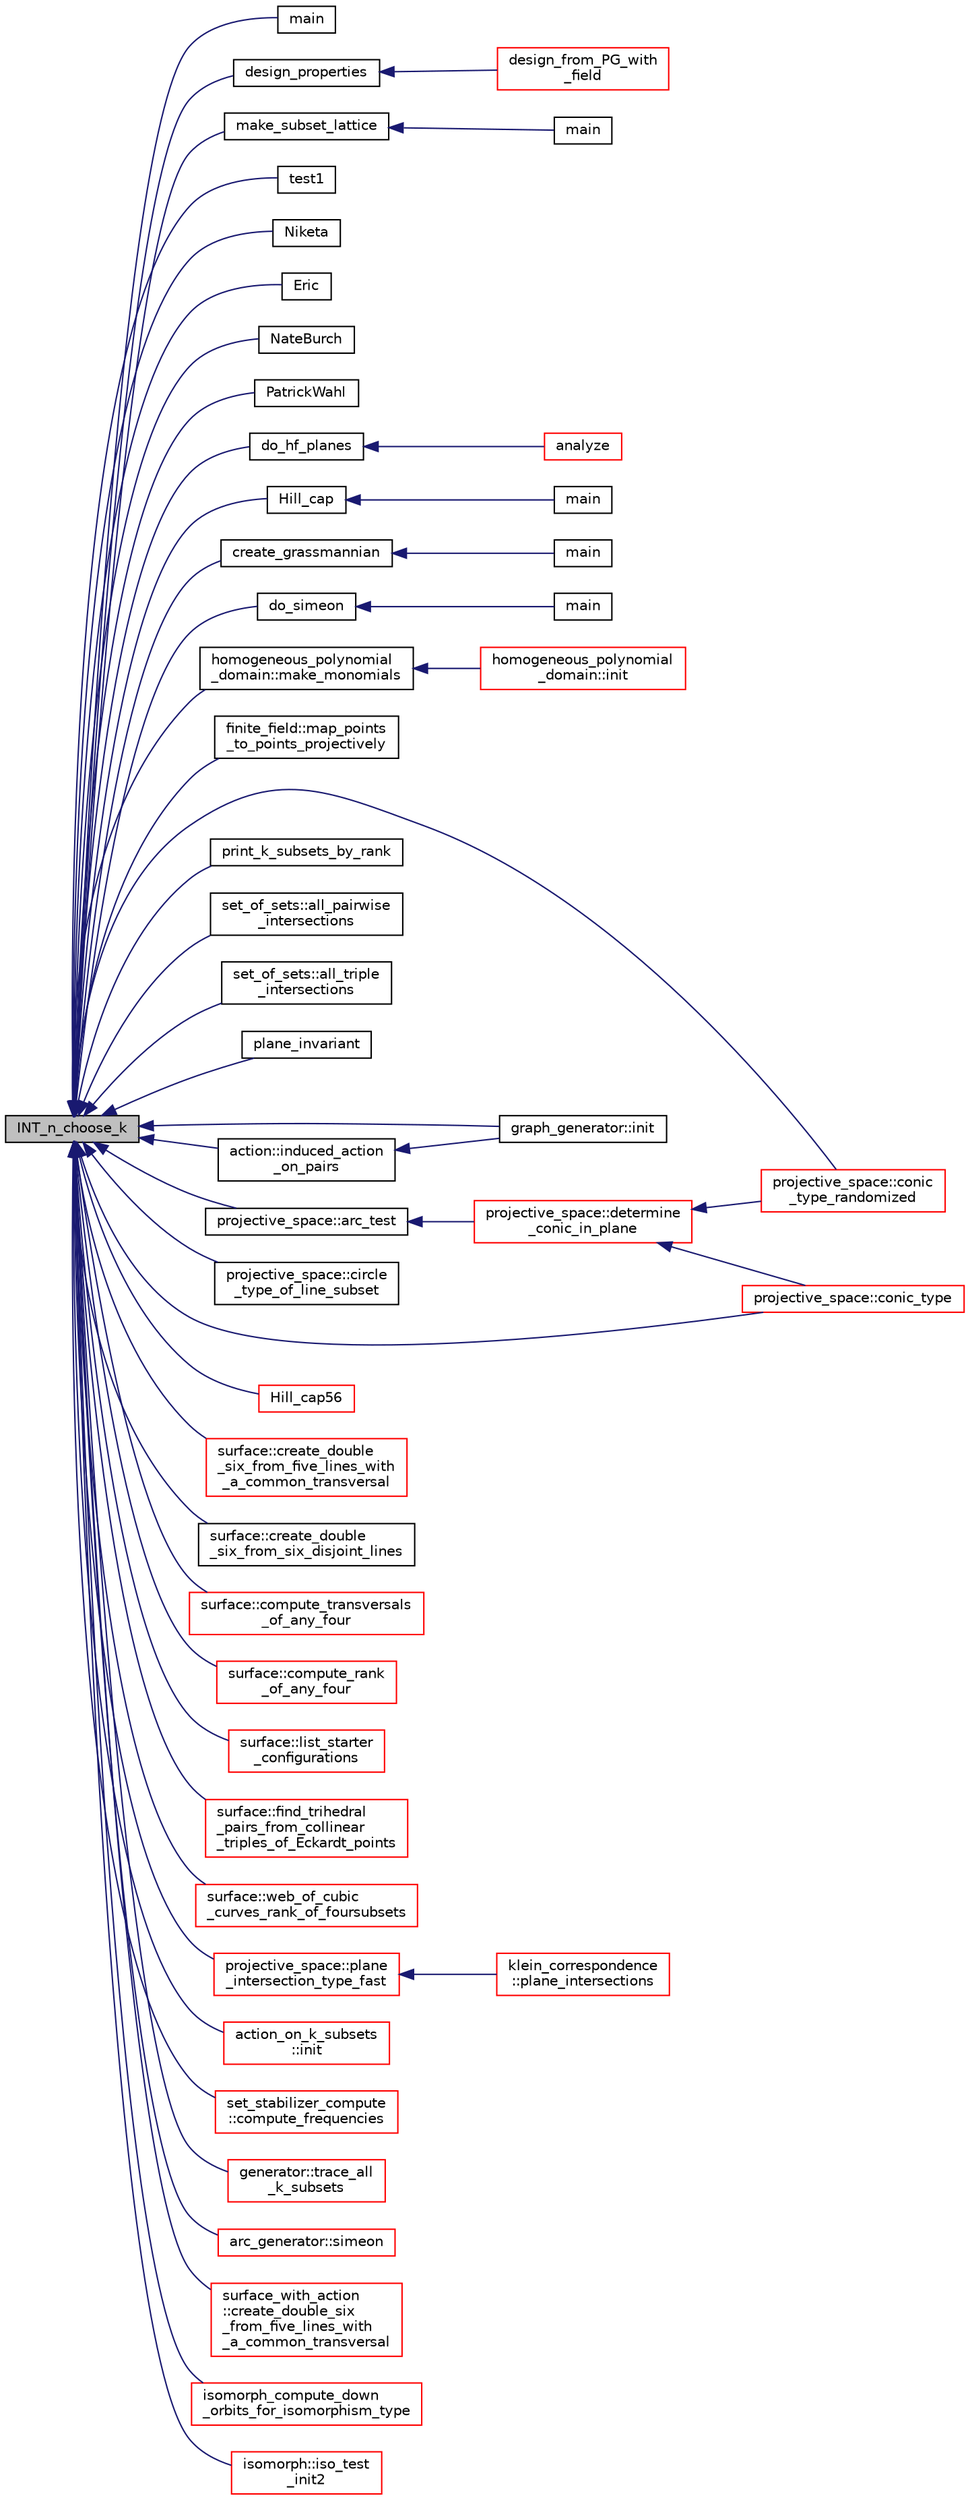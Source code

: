 digraph "INT_n_choose_k"
{
  edge [fontname="Helvetica",fontsize="10",labelfontname="Helvetica",labelfontsize="10"];
  node [fontname="Helvetica",fontsize="10",shape=record];
  rankdir="LR";
  Node707 [label="INT_n_choose_k",height=0.2,width=0.4,color="black", fillcolor="grey75", style="filled", fontcolor="black"];
  Node707 -> Node708 [dir="back",color="midnightblue",fontsize="10",style="solid",fontname="Helvetica"];
  Node708 [label="main",height=0.2,width=0.4,color="black", fillcolor="white", style="filled",URL="$df/d31/all__k__subsets_8_c.html#a3c04138a5bfe5d72780bb7e82a18e627"];
  Node707 -> Node709 [dir="back",color="midnightblue",fontsize="10",style="solid",fontname="Helvetica"];
  Node709 [label="design_properties",height=0.2,width=0.4,color="black", fillcolor="white", style="filled",URL="$d9/dc2/apps_2combinatorics_2design_8_c.html#a7d7aac893d68b4a25d1ab91b57ae2af1"];
  Node709 -> Node710 [dir="back",color="midnightblue",fontsize="10",style="solid",fontname="Helvetica"];
  Node710 [label="design_from_PG_with\l_field",height=0.2,width=0.4,color="red", fillcolor="white", style="filled",URL="$d9/dc2/apps_2combinatorics_2design_8_c.html#a5d0ddbe05228e631bc5fc469bc9ba6dd"];
  Node707 -> Node713 [dir="back",color="midnightblue",fontsize="10",style="solid",fontname="Helvetica"];
  Node713 [label="make_subset_lattice",height=0.2,width=0.4,color="black", fillcolor="white", style="filled",URL="$da/d78/poset__of__subsets_8_c.html#a9dc920908674ae38d5c24d78f5566e34"];
  Node713 -> Node714 [dir="back",color="midnightblue",fontsize="10",style="solid",fontname="Helvetica"];
  Node714 [label="main",height=0.2,width=0.4,color="black", fillcolor="white", style="filled",URL="$da/d78/poset__of__subsets_8_c.html#a3c04138a5bfe5d72780bb7e82a18e627"];
  Node707 -> Node715 [dir="back",color="midnightblue",fontsize="10",style="solid",fontname="Helvetica"];
  Node715 [label="test1",height=0.2,width=0.4,color="black", fillcolor="white", style="filled",URL="$d5/d3f/test_8_c.html#a1440a7779ac56f47a3f355ce4a8c7da0"];
  Node707 -> Node716 [dir="back",color="midnightblue",fontsize="10",style="solid",fontname="Helvetica"];
  Node716 [label="Niketa",height=0.2,width=0.4,color="black", fillcolor="white", style="filled",URL="$d5/d3f/test_8_c.html#ae7257418a404ff6595e48501301ce1e6"];
  Node707 -> Node717 [dir="back",color="midnightblue",fontsize="10",style="solid",fontname="Helvetica"];
  Node717 [label="Eric",height=0.2,width=0.4,color="black", fillcolor="white", style="filled",URL="$d5/d3f/test_8_c.html#a6ef9140cdb0e33ceaf40e9e448ae37a4"];
  Node707 -> Node718 [dir="back",color="midnightblue",fontsize="10",style="solid",fontname="Helvetica"];
  Node718 [label="NateBurch",height=0.2,width=0.4,color="black", fillcolor="white", style="filled",URL="$d5/d3f/test_8_c.html#a4e0da8dc83e2511a096f7d30abf5fbd2"];
  Node707 -> Node719 [dir="back",color="midnightblue",fontsize="10",style="solid",fontname="Helvetica"];
  Node719 [label="PatrickWahl",height=0.2,width=0.4,color="black", fillcolor="white", style="filled",URL="$d5/d3f/test_8_c.html#a2d76029ac609fabf6fcf7883b0a7aa7c"];
  Node707 -> Node720 [dir="back",color="midnightblue",fontsize="10",style="solid",fontname="Helvetica"];
  Node720 [label="graph_generator::init",height=0.2,width=0.4,color="black", fillcolor="white", style="filled",URL="$d9/d91/classgraph__generator.html#acd2ec07214d869173eb1c9ffb3ec0312"];
  Node707 -> Node721 [dir="back",color="midnightblue",fontsize="10",style="solid",fontname="Helvetica"];
  Node721 [label="do_hf_planes",height=0.2,width=0.4,color="black", fillcolor="white", style="filled",URL="$da/d90/analyze_8_c.html#adf9effb991b2333b4c8b174b3144c88e"];
  Node721 -> Node722 [dir="back",color="midnightblue",fontsize="10",style="solid",fontname="Helvetica"];
  Node722 [label="analyze",height=0.2,width=0.4,color="red", fillcolor="white", style="filled",URL="$da/d90/analyze_8_c.html#aa0c05ca3fc5b1b83451c5a4928234f5e"];
  Node707 -> Node724 [dir="back",color="midnightblue",fontsize="10",style="solid",fontname="Helvetica"];
  Node724 [label="Hill_cap",height=0.2,width=0.4,color="black", fillcolor="white", style="filled",URL="$da/d28/hill_8_c.html#a7c2543fe497e681d4b492b16ea7f933e"];
  Node724 -> Node725 [dir="back",color="midnightblue",fontsize="10",style="solid",fontname="Helvetica"];
  Node725 [label="main",height=0.2,width=0.4,color="black", fillcolor="white", style="filled",URL="$da/d28/hill_8_c.html#a217dbf8b442f20279ea00b898af96f52"];
  Node707 -> Node726 [dir="back",color="midnightblue",fontsize="10",style="solid",fontname="Helvetica"];
  Node726 [label="create_grassmannian",height=0.2,width=0.4,color="black", fillcolor="white", style="filled",URL="$d9/d3a/make__grassmannian_8_c.html#adabd515cf859c5600117fe5be3e5e868"];
  Node726 -> Node727 [dir="back",color="midnightblue",fontsize="10",style="solid",fontname="Helvetica"];
  Node727 [label="main",height=0.2,width=0.4,color="black", fillcolor="white", style="filled",URL="$d9/d3a/make__grassmannian_8_c.html#a3c04138a5bfe5d72780bb7e82a18e627"];
  Node707 -> Node728 [dir="back",color="midnightblue",fontsize="10",style="solid",fontname="Helvetica"];
  Node728 [label="do_simeon",height=0.2,width=0.4,color="black", fillcolor="white", style="filled",URL="$d5/d13/simeon_8_c.html#a36cf3f9cb484fa44da7a7dfcbe9385d0"];
  Node728 -> Node729 [dir="back",color="midnightblue",fontsize="10",style="solid",fontname="Helvetica"];
  Node729 [label="main",height=0.2,width=0.4,color="black", fillcolor="white", style="filled",URL="$d5/d13/simeon_8_c.html#ae66f6b31b5ad750f1fe042a706a4e3d4"];
  Node707 -> Node730 [dir="back",color="midnightblue",fontsize="10",style="solid",fontname="Helvetica"];
  Node730 [label="finite_field::map_points\l_to_points_projectively",height=0.2,width=0.4,color="black", fillcolor="white", style="filled",URL="$df/d5a/classfinite__field.html#a6ebf38250033b090baa12391d9a9cd98"];
  Node707 -> Node731 [dir="back",color="midnightblue",fontsize="10",style="solid",fontname="Helvetica"];
  Node731 [label="homogeneous_polynomial\l_domain::make_monomials",height=0.2,width=0.4,color="black", fillcolor="white", style="filled",URL="$d2/da7/classhomogeneous__polynomial__domain.html#a467ad10c570859dbcf637a43993ceb57"];
  Node731 -> Node732 [dir="back",color="midnightblue",fontsize="10",style="solid",fontname="Helvetica"];
  Node732 [label="homogeneous_polynomial\l_domain::init",height=0.2,width=0.4,color="red", fillcolor="white", style="filled",URL="$d2/da7/classhomogeneous__polynomial__domain.html#ad7d4e08b895afb895147322732228d3a"];
  Node707 -> Node743 [dir="back",color="midnightblue",fontsize="10",style="solid",fontname="Helvetica"];
  Node743 [label="print_k_subsets_by_rank",height=0.2,width=0.4,color="black", fillcolor="white", style="filled",URL="$d2/d23/combinatorics_8h.html#a573a66b52b275979fcd61939288879a3"];
  Node707 -> Node744 [dir="back",color="midnightblue",fontsize="10",style="solid",fontname="Helvetica"];
  Node744 [label="set_of_sets::all_pairwise\l_intersections",height=0.2,width=0.4,color="black", fillcolor="white", style="filled",URL="$da/dd6/classset__of__sets.html#ad4bd9ef19f5db68c7b55eed69aa1716b"];
  Node707 -> Node745 [dir="back",color="midnightblue",fontsize="10",style="solid",fontname="Helvetica"];
  Node745 [label="set_of_sets::all_triple\l_intersections",height=0.2,width=0.4,color="black", fillcolor="white", style="filled",URL="$da/dd6/classset__of__sets.html#aec727ebd1a06dfa3307b07179770d4bf"];
  Node707 -> Node746 [dir="back",color="midnightblue",fontsize="10",style="solid",fontname="Helvetica"];
  Node746 [label="plane_invariant",height=0.2,width=0.4,color="black", fillcolor="white", style="filled",URL="$d4/d67/geometry_8h.html#a8cf23c42f17766e6ae13094522b91f19"];
  Node707 -> Node747 [dir="back",color="midnightblue",fontsize="10",style="solid",fontname="Helvetica"];
  Node747 [label="projective_space::arc_test",height=0.2,width=0.4,color="black", fillcolor="white", style="filled",URL="$d2/d17/classprojective__space.html#a065c2c15235080040332e0b5ea5b5a60"];
  Node747 -> Node748 [dir="back",color="midnightblue",fontsize="10",style="solid",fontname="Helvetica"];
  Node748 [label="projective_space::determine\l_conic_in_plane",height=0.2,width=0.4,color="red", fillcolor="white", style="filled",URL="$d2/d17/classprojective__space.html#ad37dfe343cac13cc6c90e1fabf77ce14"];
  Node748 -> Node764 [dir="back",color="midnightblue",fontsize="10",style="solid",fontname="Helvetica"];
  Node764 [label="projective_space::conic\l_type_randomized",height=0.2,width=0.4,color="red", fillcolor="white", style="filled",URL="$d2/d17/classprojective__space.html#af486b51daa10b4de0c8b50fb5c1c2ee7"];
  Node748 -> Node768 [dir="back",color="midnightblue",fontsize="10",style="solid",fontname="Helvetica"];
  Node768 [label="projective_space::conic_type",height=0.2,width=0.4,color="red", fillcolor="white", style="filled",URL="$d2/d17/classprojective__space.html#af5a8dcbc4bbe1638c3037b949b3b3306"];
  Node707 -> Node772 [dir="back",color="midnightblue",fontsize="10",style="solid",fontname="Helvetica"];
  Node772 [label="projective_space::circle\l_type_of_line_subset",height=0.2,width=0.4,color="black", fillcolor="white", style="filled",URL="$d2/d17/classprojective__space.html#ab736c4232b0839af699950c8933be60e"];
  Node707 -> Node773 [dir="back",color="midnightblue",fontsize="10",style="solid",fontname="Helvetica"];
  Node773 [label="projective_space::plane\l_intersection_type_fast",height=0.2,width=0.4,color="red", fillcolor="white", style="filled",URL="$d2/d17/classprojective__space.html#ac67be7eb594ae22dc8f1e5235f341d2d"];
  Node773 -> Node774 [dir="back",color="midnightblue",fontsize="10",style="solid",fontname="Helvetica"];
  Node774 [label="klein_correspondence\l::plane_intersections",height=0.2,width=0.4,color="red", fillcolor="white", style="filled",URL="$d7/d99/classklein__correspondence.html#a561aa0d3a66d19a10f9945561a5880b5"];
  Node707 -> Node764 [dir="back",color="midnightblue",fontsize="10",style="solid",fontname="Helvetica"];
  Node707 -> Node768 [dir="back",color="midnightblue",fontsize="10",style="solid",fontname="Helvetica"];
  Node707 -> Node785 [dir="back",color="midnightblue",fontsize="10",style="solid",fontname="Helvetica"];
  Node785 [label="Hill_cap56",height=0.2,width=0.4,color="red", fillcolor="white", style="filled",URL="$df/d74/tl__geometry_8h.html#ad7fc0ff2bf8455ab25e170c6930047a6"];
  Node707 -> Node787 [dir="back",color="midnightblue",fontsize="10",style="solid",fontname="Helvetica"];
  Node787 [label="surface::create_double\l_six_from_five_lines_with\l_a_common_transversal",height=0.2,width=0.4,color="red", fillcolor="white", style="filled",URL="$d5/d88/classsurface.html#a6d8fafa386893521305e016011d55673"];
  Node707 -> Node797 [dir="back",color="midnightblue",fontsize="10",style="solid",fontname="Helvetica"];
  Node797 [label="surface::create_double\l_six_from_six_disjoint_lines",height=0.2,width=0.4,color="black", fillcolor="white", style="filled",URL="$d5/d88/classsurface.html#a4c44f0a33d709edee71537547880dd87"];
  Node707 -> Node798 [dir="back",color="midnightblue",fontsize="10",style="solid",fontname="Helvetica"];
  Node798 [label="surface::compute_transversals\l_of_any_four",height=0.2,width=0.4,color="red", fillcolor="white", style="filled",URL="$d5/d88/classsurface.html#a8023ace5ba7640932b77f1d54a792614"];
  Node707 -> Node805 [dir="back",color="midnightblue",fontsize="10",style="solid",fontname="Helvetica"];
  Node805 [label="surface::compute_rank\l_of_any_four",height=0.2,width=0.4,color="red", fillcolor="white", style="filled",URL="$d5/d88/classsurface.html#ae3236300d48c6b9129fcc63fd6979fc1"];
  Node707 -> Node806 [dir="back",color="midnightblue",fontsize="10",style="solid",fontname="Helvetica"];
  Node806 [label="surface::list_starter\l_configurations",height=0.2,width=0.4,color="red", fillcolor="white", style="filled",URL="$d5/d88/classsurface.html#a55328e9de25d908fa823cc78633fdda1"];
  Node707 -> Node810 [dir="back",color="midnightblue",fontsize="10",style="solid",fontname="Helvetica"];
  Node810 [label="surface::find_trihedral\l_pairs_from_collinear\l_triples_of_Eckardt_points",height=0.2,width=0.4,color="red", fillcolor="white", style="filled",URL="$d5/d88/classsurface.html#ae321c6ed8608a8e87d579fe1f5689f35"];
  Node707 -> Node812 [dir="back",color="midnightblue",fontsize="10",style="solid",fontname="Helvetica"];
  Node812 [label="surface::web_of_cubic\l_curves_rank_of_foursubsets",height=0.2,width=0.4,color="red", fillcolor="white", style="filled",URL="$d5/d88/classsurface.html#a14cd0c7998a3a81a99d198b4649be108"];
  Node707 -> Node814 [dir="back",color="midnightblue",fontsize="10",style="solid",fontname="Helvetica"];
  Node814 [label="action::induced_action\l_on_pairs",height=0.2,width=0.4,color="black", fillcolor="white", style="filled",URL="$d2/d86/classaction.html#a4b01c7b3cc749218e9dbd84b9fed90b3"];
  Node814 -> Node720 [dir="back",color="midnightblue",fontsize="10",style="solid",fontname="Helvetica"];
  Node707 -> Node815 [dir="back",color="midnightblue",fontsize="10",style="solid",fontname="Helvetica"];
  Node815 [label="action_on_k_subsets\l::init",height=0.2,width=0.4,color="red", fillcolor="white", style="filled",URL="$d3/d04/classaction__on__k__subsets.html#a76ad74d653ba2b0d6ac8715b77060874"];
  Node707 -> Node850 [dir="back",color="midnightblue",fontsize="10",style="solid",fontname="Helvetica"];
  Node850 [label="set_stabilizer_compute\l::compute_frequencies",height=0.2,width=0.4,color="red", fillcolor="white", style="filled",URL="$d8/dc6/classset__stabilizer__compute.html#a459b73693d4f42700e03475f378c7e55"];
  Node707 -> Node851 [dir="back",color="midnightblue",fontsize="10",style="solid",fontname="Helvetica"];
  Node851 [label="generator::trace_all\l_k_subsets",height=0.2,width=0.4,color="red", fillcolor="white", style="filled",URL="$d7/d73/classgenerator.html#a1fd0b36d851eb2d4e9042b8a25b951c0"];
  Node707 -> Node854 [dir="back",color="midnightblue",fontsize="10",style="solid",fontname="Helvetica"];
  Node854 [label="arc_generator::simeon",height=0.2,width=0.4,color="red", fillcolor="white", style="filled",URL="$d4/d21/classarc__generator.html#a70e7c17292bbb3b63c12cc2512e45aba"];
  Node707 -> Node855 [dir="back",color="midnightblue",fontsize="10",style="solid",fontname="Helvetica"];
  Node855 [label="surface_with_action\l::create_double_six\l_from_five_lines_with\l_a_common_transversal",height=0.2,width=0.4,color="red", fillcolor="white", style="filled",URL="$d8/df9/classsurface__with__action.html#a870db90931112560e814493c70f768ab"];
  Node707 -> Node843 [dir="back",color="midnightblue",fontsize="10",style="solid",fontname="Helvetica"];
  Node843 [label="isomorph_compute_down\l_orbits_for_isomorphism_type",height=0.2,width=0.4,color="red", fillcolor="white", style="filled",URL="$d4/d7e/isomorph__global_8_c.html#a13519b3a5d3b5ceb26b4bec6736b0086"];
  Node707 -> Node856 [dir="back",color="midnightblue",fontsize="10",style="solid",fontname="Helvetica"];
  Node856 [label="isomorph::iso_test\l_init2",height=0.2,width=0.4,color="red", fillcolor="white", style="filled",URL="$d3/d5f/classisomorph.html#a5aa54ad741dc6c43e688f6c66dae798d"];
}
